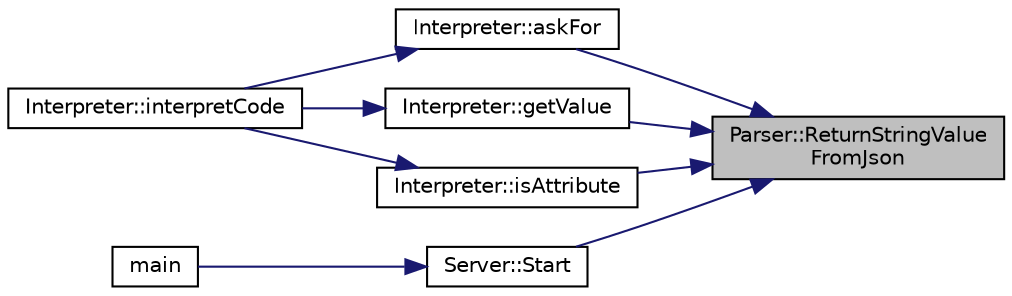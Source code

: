 digraph "Parser::ReturnStringValueFromJson"
{
 // LATEX_PDF_SIZE
  edge [fontname="Helvetica",fontsize="10",labelfontname="Helvetica",labelfontsize="10"];
  node [fontname="Helvetica",fontsize="10",shape=record];
  rankdir="RL";
  Node1 [label="Parser::ReturnStringValue\lFromJson",height=0.2,width=0.4,color="black", fillcolor="grey75", style="filled", fontcolor="black",tooltip="Se encarga de obtener un valor especifico de un QJsonDocument."];
  Node1 -> Node2 [dir="back",color="midnightblue",fontsize="10",style="solid",fontname="Helvetica"];
  Node2 [label="Interpreter::askFor",height=0.2,width=0.4,color="black", fillcolor="white", style="filled",URL="$classInterpreter.html#ac7727438059aff2875c0c5e27c7e7f4a",tooltip="Le pregunta al servidor el tipo del dato introducido."];
  Node2 -> Node3 [dir="back",color="midnightblue",fontsize="10",style="solid",fontname="Helvetica"];
  Node3 [label="Interpreter::interpretCode",height=0.2,width=0.4,color="black", fillcolor="white", style="filled",URL="$classInterpreter.html#a247c03a89b6620c59718d9f46be2aa23",tooltip="Es el método que permite interpretar el contenido del código escrito."];
  Node1 -> Node4 [dir="back",color="midnightblue",fontsize="10",style="solid",fontname="Helvetica"];
  Node4 [label="Interpreter::getValue",height=0.2,width=0.4,color="black", fillcolor="white", style="filled",URL="$classInterpreter.html#abe6f107b32c1875d3e0fd4306ef798f4",tooltip=" "];
  Node4 -> Node3 [dir="back",color="midnightblue",fontsize="10",style="solid",fontname="Helvetica"];
  Node1 -> Node5 [dir="back",color="midnightblue",fontsize="10",style="solid",fontname="Helvetica"];
  Node5 [label="Interpreter::isAttribute",height=0.2,width=0.4,color="black", fillcolor="white", style="filled",URL="$classInterpreter.html#af468bd58dc872fc7cf1681ffd0633e49",tooltip="Permite determinar si una variable es atributo de una estructura."];
  Node5 -> Node3 [dir="back",color="midnightblue",fontsize="10",style="solid",fontname="Helvetica"];
  Node1 -> Node6 [dir="back",color="midnightblue",fontsize="10",style="solid",fontname="Helvetica"];
  Node6 [label="Server::Start",height=0.2,width=0.4,color="black", fillcolor="white", style="filled",URL="$classServer.html#acaea883b722927c7d8299a74447c8d1b",tooltip="Se encarga de levantar el servidor el cual estara acargo del el manejo de la memoria."];
  Node6 -> Node7 [dir="back",color="midnightblue",fontsize="10",style="solid",fontname="Helvetica"];
  Node7 [label="main",height=0.2,width=0.4,color="black", fillcolor="white", style="filled",URL="$main_8cpp.html#a0ddf1224851353fc92bfbff6f499fa97",tooltip=" "];
}
